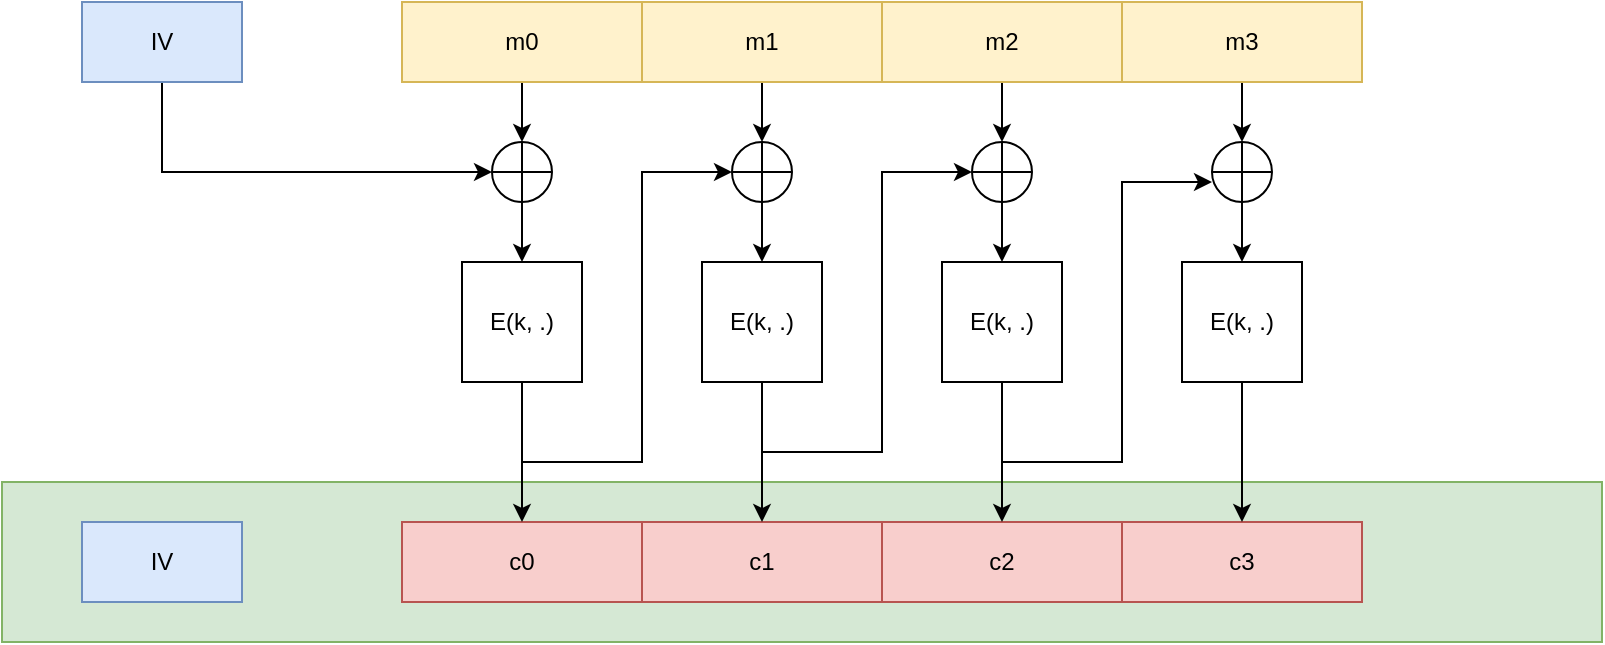 <mxfile version="24.7.17">
  <diagram name="Page-1" id="E9gNz3zjdL2uySeIWwbN">
    <mxGraphModel dx="1364" dy="758" grid="1" gridSize="10" guides="1" tooltips="1" connect="1" arrows="1" fold="1" page="1" pageScale="1" pageWidth="850" pageHeight="1100" math="0" shadow="0">
      <root>
        <mxCell id="0" />
        <mxCell id="1" parent="0" />
        <mxCell id="lcuGeV4oP-93vAUPY_9O-21" style="edgeStyle=orthogonalEdgeStyle;rounded=0;orthogonalLoop=1;jettySize=auto;html=1;exitX=0.5;exitY=1;exitDx=0;exitDy=0;entryX=0;entryY=0.5;entryDx=0;entryDy=0;" edge="1" parent="1" source="lcuGeV4oP-93vAUPY_9O-1" target="lcuGeV4oP-93vAUPY_9O-17">
          <mxGeometry relative="1" as="geometry" />
        </mxCell>
        <mxCell id="lcuGeV4oP-93vAUPY_9O-1" value="IV" style="rounded=0;whiteSpace=wrap;html=1;fillColor=#dae8fc;strokeColor=#6c8ebf;" vertex="1" parent="1">
          <mxGeometry x="80" y="240" width="80" height="40" as="geometry" />
        </mxCell>
        <mxCell id="lcuGeV4oP-93vAUPY_9O-18" value="" style="edgeStyle=orthogonalEdgeStyle;rounded=0;orthogonalLoop=1;jettySize=auto;html=1;" edge="1" parent="1" source="lcuGeV4oP-93vAUPY_9O-2" target="lcuGeV4oP-93vAUPY_9O-17">
          <mxGeometry relative="1" as="geometry" />
        </mxCell>
        <mxCell id="lcuGeV4oP-93vAUPY_9O-2" value="m0" style="rounded=0;whiteSpace=wrap;html=1;fillColor=#fff2cc;strokeColor=#d6b656;" vertex="1" parent="1">
          <mxGeometry x="240" y="240" width="120" height="40" as="geometry" />
        </mxCell>
        <mxCell id="lcuGeV4oP-93vAUPY_9O-26" value="" style="edgeStyle=orthogonalEdgeStyle;rounded=0;orthogonalLoop=1;jettySize=auto;html=1;" edge="1" parent="1" source="lcuGeV4oP-93vAUPY_9O-3" target="lcuGeV4oP-93vAUPY_9O-22">
          <mxGeometry relative="1" as="geometry" />
        </mxCell>
        <mxCell id="lcuGeV4oP-93vAUPY_9O-3" value="m1" style="rounded=0;whiteSpace=wrap;html=1;fillColor=#fff2cc;strokeColor=#d6b656;" vertex="1" parent="1">
          <mxGeometry x="360" y="240" width="120" height="40" as="geometry" />
        </mxCell>
        <mxCell id="lcuGeV4oP-93vAUPY_9O-35" value="" style="edgeStyle=orthogonalEdgeStyle;rounded=0;orthogonalLoop=1;jettySize=auto;html=1;" edge="1" parent="1" source="lcuGeV4oP-93vAUPY_9O-4" target="lcuGeV4oP-93vAUPY_9O-23">
          <mxGeometry relative="1" as="geometry" />
        </mxCell>
        <mxCell id="lcuGeV4oP-93vAUPY_9O-4" value="m2" style="rounded=0;whiteSpace=wrap;html=1;fillColor=#fff2cc;strokeColor=#d6b656;" vertex="1" parent="1">
          <mxGeometry x="480" y="240" width="120" height="40" as="geometry" />
        </mxCell>
        <mxCell id="lcuGeV4oP-93vAUPY_9O-36" value="" style="edgeStyle=orthogonalEdgeStyle;rounded=0;orthogonalLoop=1;jettySize=auto;html=1;" edge="1" parent="1" source="lcuGeV4oP-93vAUPY_9O-5" target="lcuGeV4oP-93vAUPY_9O-24">
          <mxGeometry relative="1" as="geometry" />
        </mxCell>
        <mxCell id="lcuGeV4oP-93vAUPY_9O-5" value="m3" style="rounded=0;whiteSpace=wrap;html=1;fillColor=#fff2cc;strokeColor=#d6b656;" vertex="1" parent="1">
          <mxGeometry x="600" y="240" width="120" height="40" as="geometry" />
        </mxCell>
        <mxCell id="lcuGeV4oP-93vAUPY_9O-6" value="" style="rounded=0;whiteSpace=wrap;html=1;fillColor=#d5e8d4;strokeColor=#82b366;" vertex="1" parent="1">
          <mxGeometry x="40" y="480" width="800" height="80" as="geometry" />
        </mxCell>
        <mxCell id="lcuGeV4oP-93vAUPY_9O-7" value="IV" style="rounded=0;whiteSpace=wrap;html=1;fillColor=#dae8fc;strokeColor=#6c8ebf;" vertex="1" parent="1">
          <mxGeometry x="80" y="500" width="80" height="40" as="geometry" />
        </mxCell>
        <mxCell id="lcuGeV4oP-93vAUPY_9O-8" value="c0" style="rounded=0;whiteSpace=wrap;html=1;fillColor=#f8cecc;strokeColor=#b85450;" vertex="1" parent="1">
          <mxGeometry x="240" y="500" width="120" height="40" as="geometry" />
        </mxCell>
        <mxCell id="lcuGeV4oP-93vAUPY_9O-10" value="c1" style="rounded=0;whiteSpace=wrap;html=1;fillColor=#f8cecc;strokeColor=#b85450;" vertex="1" parent="1">
          <mxGeometry x="360" y="500" width="120" height="40" as="geometry" />
        </mxCell>
        <mxCell id="lcuGeV4oP-93vAUPY_9O-11" value="c2" style="rounded=0;whiteSpace=wrap;html=1;fillColor=#f8cecc;strokeColor=#b85450;" vertex="1" parent="1">
          <mxGeometry x="480" y="500" width="120" height="40" as="geometry" />
        </mxCell>
        <mxCell id="lcuGeV4oP-93vAUPY_9O-12" value="c3" style="rounded=0;whiteSpace=wrap;html=1;fillColor=#f8cecc;strokeColor=#b85450;" vertex="1" parent="1">
          <mxGeometry x="600" y="500" width="120" height="40" as="geometry" />
        </mxCell>
        <mxCell id="lcuGeV4oP-93vAUPY_9O-20" value="" style="edgeStyle=orthogonalEdgeStyle;rounded=0;orthogonalLoop=1;jettySize=auto;html=1;" edge="1" parent="1" source="lcuGeV4oP-93vAUPY_9O-13" target="lcuGeV4oP-93vAUPY_9O-8">
          <mxGeometry relative="1" as="geometry" />
        </mxCell>
        <mxCell id="lcuGeV4oP-93vAUPY_9O-13" value="E(k, .)" style="rounded=0;whiteSpace=wrap;html=1;" vertex="1" parent="1">
          <mxGeometry x="270" y="370" width="60" height="60" as="geometry" />
        </mxCell>
        <mxCell id="lcuGeV4oP-93vAUPY_9O-30" value="" style="edgeStyle=orthogonalEdgeStyle;rounded=0;orthogonalLoop=1;jettySize=auto;html=1;" edge="1" parent="1" source="lcuGeV4oP-93vAUPY_9O-14" target="lcuGeV4oP-93vAUPY_9O-10">
          <mxGeometry relative="1" as="geometry" />
        </mxCell>
        <mxCell id="lcuGeV4oP-93vAUPY_9O-14" value="E(k, .)" style="rounded=0;whiteSpace=wrap;html=1;" vertex="1" parent="1">
          <mxGeometry x="390" y="370" width="60" height="60" as="geometry" />
        </mxCell>
        <mxCell id="lcuGeV4oP-93vAUPY_9O-31" value="" style="edgeStyle=orthogonalEdgeStyle;rounded=0;orthogonalLoop=1;jettySize=auto;html=1;" edge="1" parent="1" source="lcuGeV4oP-93vAUPY_9O-15" target="lcuGeV4oP-93vAUPY_9O-11">
          <mxGeometry relative="1" as="geometry" />
        </mxCell>
        <mxCell id="lcuGeV4oP-93vAUPY_9O-15" value="E(k, .)" style="rounded=0;whiteSpace=wrap;html=1;" vertex="1" parent="1">
          <mxGeometry x="510" y="370" width="60" height="60" as="geometry" />
        </mxCell>
        <mxCell id="lcuGeV4oP-93vAUPY_9O-34" value="" style="edgeStyle=orthogonalEdgeStyle;rounded=0;orthogonalLoop=1;jettySize=auto;html=1;" edge="1" parent="1" source="lcuGeV4oP-93vAUPY_9O-16" target="lcuGeV4oP-93vAUPY_9O-12">
          <mxGeometry relative="1" as="geometry" />
        </mxCell>
        <mxCell id="lcuGeV4oP-93vAUPY_9O-16" value="E(k, .)" style="rounded=0;whiteSpace=wrap;html=1;" vertex="1" parent="1">
          <mxGeometry x="630" y="370" width="60" height="60" as="geometry" />
        </mxCell>
        <mxCell id="lcuGeV4oP-93vAUPY_9O-19" value="" style="edgeStyle=orthogonalEdgeStyle;rounded=0;orthogonalLoop=1;jettySize=auto;html=1;" edge="1" parent="1" source="lcuGeV4oP-93vAUPY_9O-17" target="lcuGeV4oP-93vAUPY_9O-13">
          <mxGeometry relative="1" as="geometry" />
        </mxCell>
        <mxCell id="lcuGeV4oP-93vAUPY_9O-17" value="" style="shape=orEllipse;perimeter=ellipsePerimeter;whiteSpace=wrap;html=1;backgroundOutline=1;" vertex="1" parent="1">
          <mxGeometry x="285" y="310" width="30" height="30" as="geometry" />
        </mxCell>
        <mxCell id="lcuGeV4oP-93vAUPY_9O-27" value="" style="edgeStyle=orthogonalEdgeStyle;rounded=0;orthogonalLoop=1;jettySize=auto;html=1;" edge="1" parent="1" source="lcuGeV4oP-93vAUPY_9O-22" target="lcuGeV4oP-93vAUPY_9O-14">
          <mxGeometry relative="1" as="geometry" />
        </mxCell>
        <mxCell id="lcuGeV4oP-93vAUPY_9O-22" value="" style="shape=orEllipse;perimeter=ellipsePerimeter;whiteSpace=wrap;html=1;backgroundOutline=1;" vertex="1" parent="1">
          <mxGeometry x="405" y="310" width="30" height="30" as="geometry" />
        </mxCell>
        <mxCell id="lcuGeV4oP-93vAUPY_9O-32" value="" style="edgeStyle=orthogonalEdgeStyle;rounded=0;orthogonalLoop=1;jettySize=auto;html=1;" edge="1" parent="1" source="lcuGeV4oP-93vAUPY_9O-23" target="lcuGeV4oP-93vAUPY_9O-15">
          <mxGeometry relative="1" as="geometry" />
        </mxCell>
        <mxCell id="lcuGeV4oP-93vAUPY_9O-23" value="" style="shape=orEllipse;perimeter=ellipsePerimeter;whiteSpace=wrap;html=1;backgroundOutline=1;" vertex="1" parent="1">
          <mxGeometry x="525" y="310" width="30" height="30" as="geometry" />
        </mxCell>
        <mxCell id="lcuGeV4oP-93vAUPY_9O-33" value="" style="edgeStyle=orthogonalEdgeStyle;rounded=0;orthogonalLoop=1;jettySize=auto;html=1;" edge="1" parent="1" source="lcuGeV4oP-93vAUPY_9O-24" target="lcuGeV4oP-93vAUPY_9O-16">
          <mxGeometry relative="1" as="geometry" />
        </mxCell>
        <mxCell id="lcuGeV4oP-93vAUPY_9O-24" value="" style="shape=orEllipse;perimeter=ellipsePerimeter;whiteSpace=wrap;html=1;backgroundOutline=1;" vertex="1" parent="1">
          <mxGeometry x="645" y="310" width="30" height="30" as="geometry" />
        </mxCell>
        <mxCell id="lcuGeV4oP-93vAUPY_9O-25" value="" style="endArrow=classic;html=1;rounded=0;entryX=0;entryY=0.5;entryDx=0;entryDy=0;" edge="1" parent="1" target="lcuGeV4oP-93vAUPY_9O-22">
          <mxGeometry width="50" height="50" relative="1" as="geometry">
            <mxPoint x="300" y="470" as="sourcePoint" />
            <mxPoint x="480" y="350" as="targetPoint" />
            <Array as="points">
              <mxPoint x="360" y="470" />
              <mxPoint x="360" y="325" />
            </Array>
          </mxGeometry>
        </mxCell>
        <mxCell id="lcuGeV4oP-93vAUPY_9O-28" value="" style="endArrow=classic;html=1;rounded=0;entryX=0;entryY=0.5;entryDx=0;entryDy=0;" edge="1" parent="1" target="lcuGeV4oP-93vAUPY_9O-23">
          <mxGeometry width="50" height="50" relative="1" as="geometry">
            <mxPoint x="420" y="465" as="sourcePoint" />
            <mxPoint x="525" y="320" as="targetPoint" />
            <Array as="points">
              <mxPoint x="480" y="465" />
              <mxPoint x="480" y="325" />
            </Array>
          </mxGeometry>
        </mxCell>
        <mxCell id="lcuGeV4oP-93vAUPY_9O-37" value="" style="endArrow=classic;html=1;rounded=0;entryX=0;entryY=0.5;entryDx=0;entryDy=0;" edge="1" parent="1">
          <mxGeometry width="50" height="50" relative="1" as="geometry">
            <mxPoint x="540" y="470" as="sourcePoint" />
            <mxPoint x="645" y="330" as="targetPoint" />
            <Array as="points">
              <mxPoint x="600" y="470" />
              <mxPoint x="600" y="330" />
            </Array>
          </mxGeometry>
        </mxCell>
      </root>
    </mxGraphModel>
  </diagram>
</mxfile>

